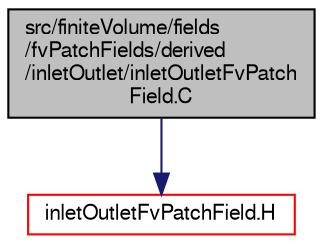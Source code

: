 digraph "src/finiteVolume/fields/fvPatchFields/derived/inletOutlet/inletOutletFvPatchField.C"
{
  bgcolor="transparent";
  edge [fontname="FreeSans",fontsize="10",labelfontname="FreeSans",labelfontsize="10"];
  node [fontname="FreeSans",fontsize="10",shape=record];
  Node1 [label="src/finiteVolume/fields\l/fvPatchFields/derived\l/inletOutlet/inletOutletFvPatch\lField.C",height=0.2,width=0.4,color="black", fillcolor="grey75", style="filled" fontcolor="black"];
  Node1 -> Node2 [color="midnightblue",fontsize="10",style="solid",fontname="FreeSans"];
  Node2 [label="inletOutletFvPatchField.H",height=0.2,width=0.4,color="red",URL="$a04923.html"];
}
